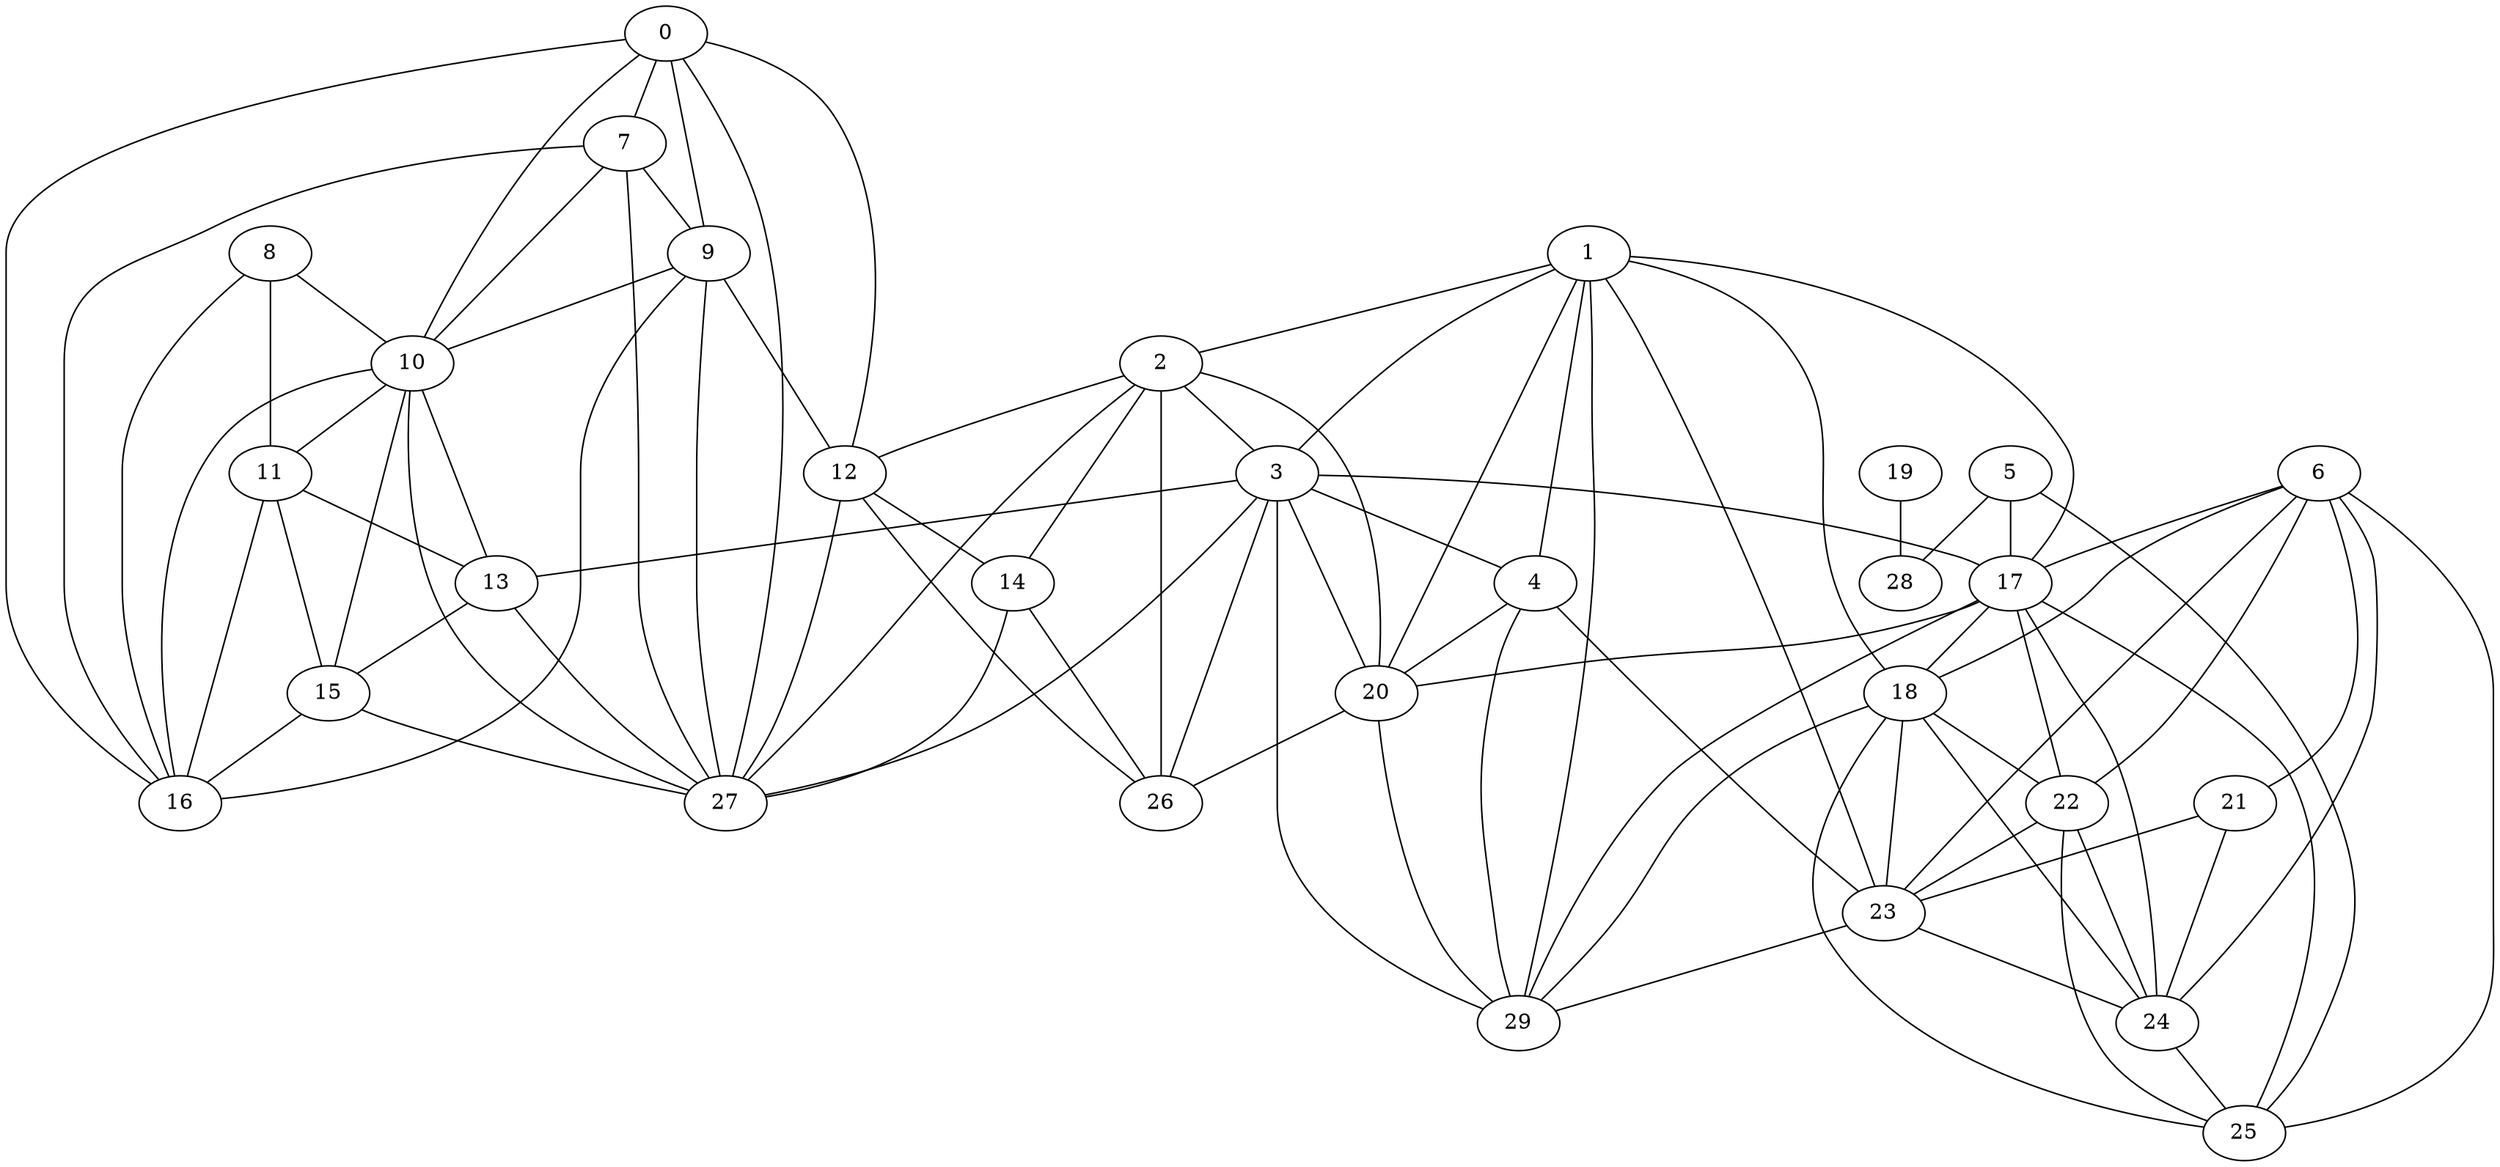 graph {
	0 [label=0]
	1 [label=1]
	2 [label=2]
	3 [label=3]
	4 [label=4]
	5 [label=5]
	6 [label=6]
	7 [label=7]
	8 [label=8]
	9 [label=9]
	10 [label=10]
	11 [label=11]
	12 [label=12]
	13 [label=13]
	14 [label=14]
	15 [label=15]
	16 [label=16]
	17 [label=17]
	18 [label=18]
	19 [label=19]
	20 [label=20]
	21 [label=21]
	22 [label=22]
	23 [label=23]
	24 [label=24]
	25 [label=25]
	26 [label=26]
	27 [label=27]
	28 [label=28]
	29 [label=29]
	0 -- 7
	0 -- 9
	0 -- 10
	0 -- 12
	0 -- 16
	0 -- 27
	1 -- 2
	1 -- 3
	1 -- 4
	1 -- 17
	1 -- 18
	1 -- 20
	1 -- 23
	1 -- 29
	2 -- 3
	2 -- 12
	2 -- 14
	2 -- 20
	2 -- 26
	2 -- 27
	3 -- 4
	3 -- 13
	3 -- 17
	3 -- 20
	3 -- 26
	3 -- 27
	3 -- 29
	4 -- 20
	4 -- 23
	4 -- 29
	5 -- 17
	5 -- 25
	5 -- 28
	6 -- 17
	6 -- 18
	6 -- 21
	6 -- 22
	6 -- 23
	6 -- 24
	6 -- 25
	7 -- 9
	7 -- 10
	7 -- 16
	7 -- 27
	8 -- 10
	8 -- 11
	8 -- 16
	9 -- 10
	9 -- 12
	9 -- 16
	9 -- 27
	10 -- 11
	10 -- 13
	10 -- 15
	10 -- 16
	10 -- 27
	11 -- 13
	11 -- 15
	11 -- 16
	12 -- 14
	12 -- 26
	12 -- 27
	13 -- 15
	13 -- 27
	14 -- 26
	14 -- 27
	15 -- 16
	15 -- 27
	17 -- 18
	17 -- 20
	17 -- 22
	17 -- 24
	17 -- 25
	17 -- 29
	18 -- 22
	18 -- 23
	18 -- 24
	18 -- 25
	18 -- 29
	19 -- 28
	20 -- 26
	20 -- 29
	21 -- 23
	21 -- 24
	22 -- 23
	22 -- 24
	22 -- 25
	23 -- 24
	23 -- 29
	24 -- 25
}
